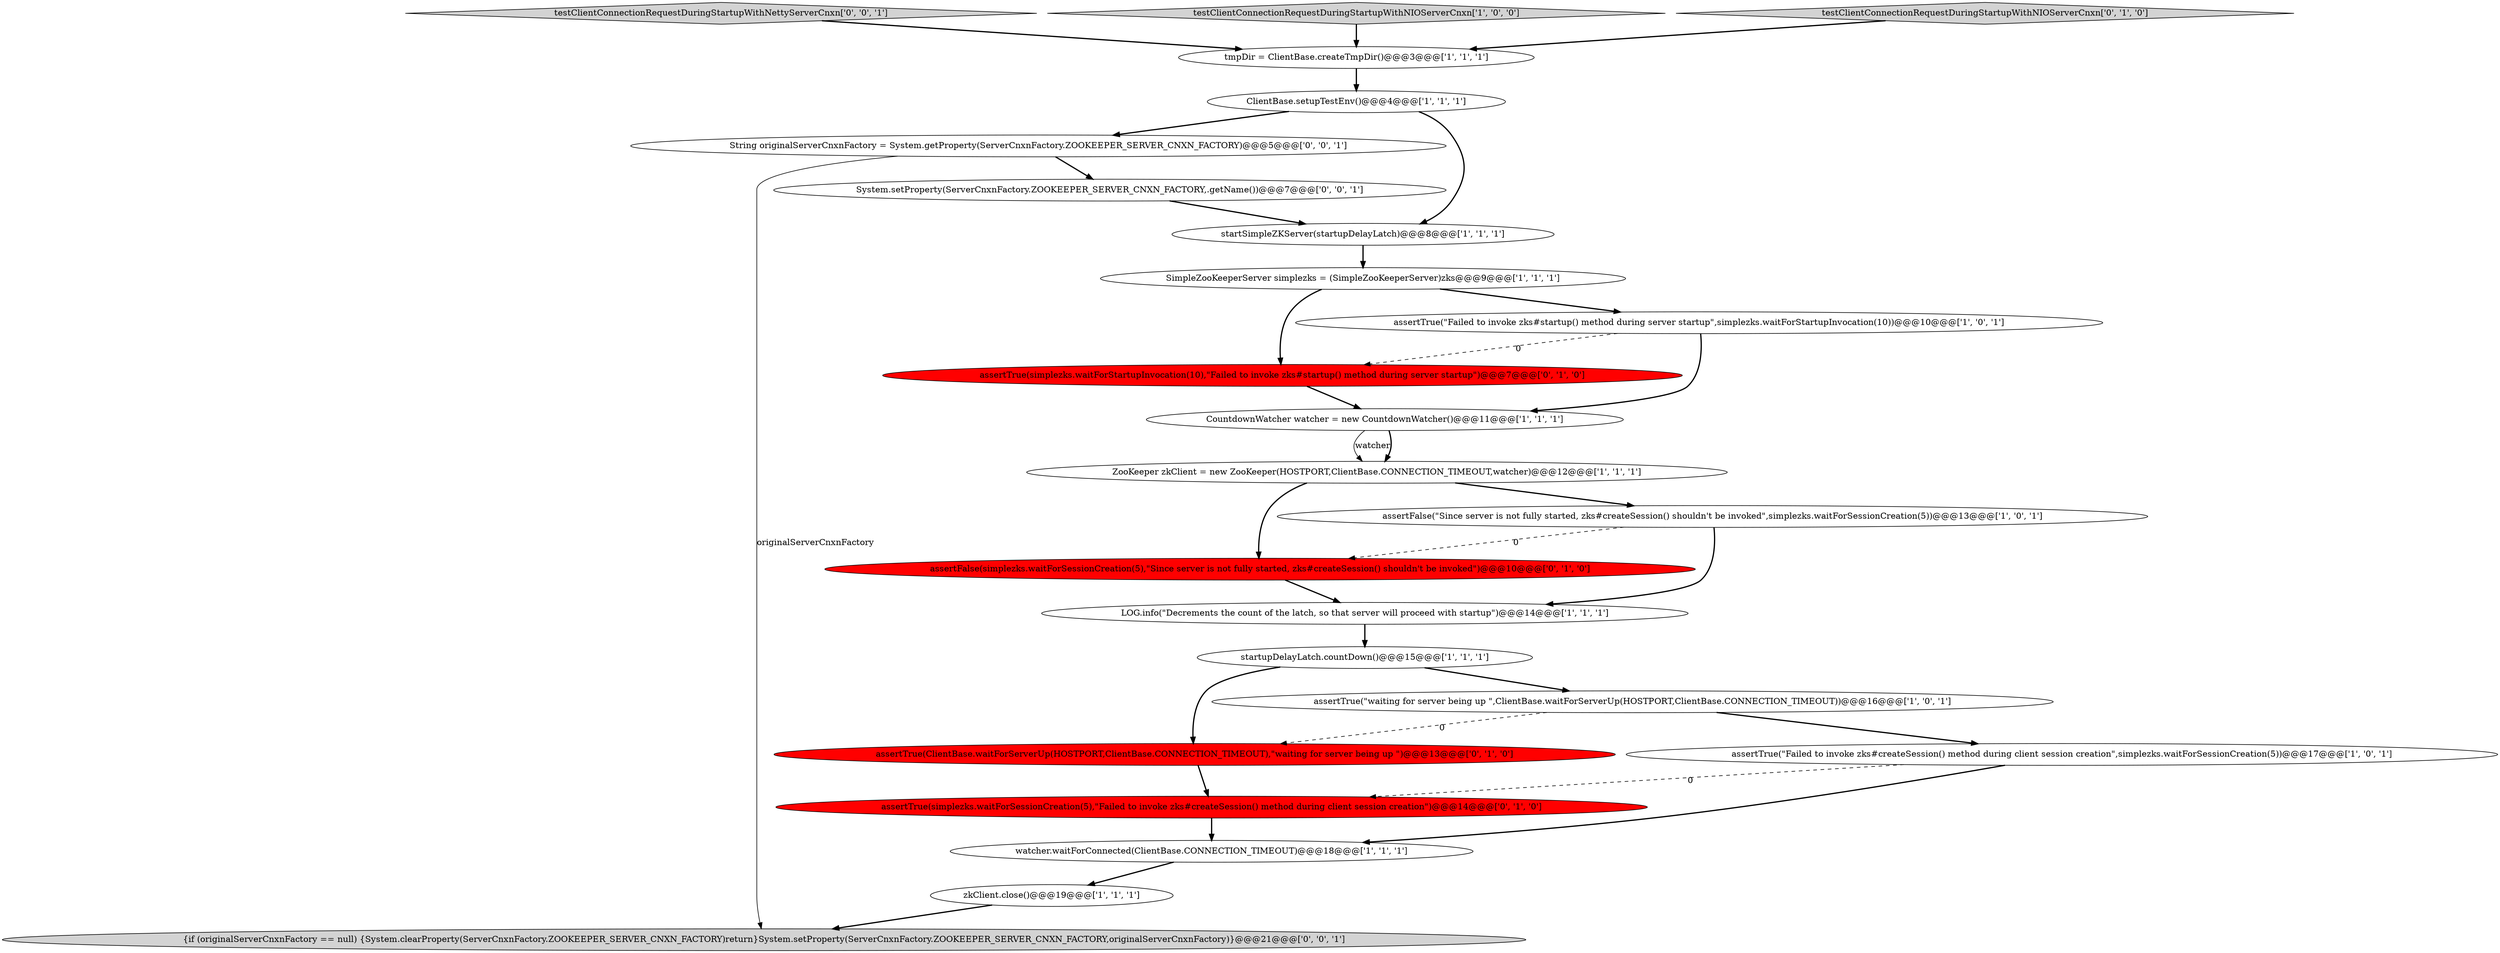 digraph {
16 [style = filled, label = "assertFalse(simplezks.waitForSessionCreation(5),\"Since server is not fully started, zks#createSession() shouldn't be invoked\")@@@10@@@['0', '1', '0']", fillcolor = red, shape = ellipse image = "AAA1AAABBB2BBB"];
23 [style = filled, label = "{if (originalServerCnxnFactory == null) {System.clearProperty(ServerCnxnFactory.ZOOKEEPER_SERVER_CNXN_FACTORY)return}System.setProperty(ServerCnxnFactory.ZOOKEEPER_SERVER_CNXN_FACTORY,originalServerCnxnFactory)}@@@21@@@['0', '0', '1']", fillcolor = lightgray, shape = ellipse image = "AAA0AAABBB3BBB"];
20 [style = filled, label = "System.setProperty(ServerCnxnFactory.ZOOKEEPER_SERVER_CNXN_FACTORY,.getName())@@@7@@@['0', '0', '1']", fillcolor = white, shape = ellipse image = "AAA0AAABBB3BBB"];
18 [style = filled, label = "assertTrue(simplezks.waitForStartupInvocation(10),\"Failed to invoke zks#startup() method during server startup\")@@@7@@@['0', '1', '0']", fillcolor = red, shape = ellipse image = "AAA1AAABBB2BBB"];
17 [style = filled, label = "assertTrue(simplezks.waitForSessionCreation(5),\"Failed to invoke zks#createSession() method during client session creation\")@@@14@@@['0', '1', '0']", fillcolor = red, shape = ellipse image = "AAA1AAABBB2BBB"];
9 [style = filled, label = "SimpleZooKeeperServer simplezks = (SimpleZooKeeperServer)zks@@@9@@@['1', '1', '1']", fillcolor = white, shape = ellipse image = "AAA0AAABBB1BBB"];
5 [style = filled, label = "CountdownWatcher watcher = new CountdownWatcher()@@@11@@@['1', '1', '1']", fillcolor = white, shape = ellipse image = "AAA0AAABBB1BBB"];
11 [style = filled, label = "assertTrue(\"Failed to invoke zks#createSession() method during client session creation\",simplezks.waitForSessionCreation(5))@@@17@@@['1', '0', '1']", fillcolor = white, shape = ellipse image = "AAA0AAABBB1BBB"];
0 [style = filled, label = "assertTrue(\"Failed to invoke zks#startup() method during server startup\",simplezks.waitForStartupInvocation(10))@@@10@@@['1', '0', '1']", fillcolor = white, shape = ellipse image = "AAA0AAABBB1BBB"];
2 [style = filled, label = "LOG.info(\"Decrements the count of the latch, so that server will proceed with startup\")@@@14@@@['1', '1', '1']", fillcolor = white, shape = ellipse image = "AAA0AAABBB1BBB"];
22 [style = filled, label = "testClientConnectionRequestDuringStartupWithNettyServerCnxn['0', '0', '1']", fillcolor = lightgray, shape = diamond image = "AAA0AAABBB3BBB"];
15 [style = filled, label = "assertTrue(ClientBase.waitForServerUp(HOSTPORT,ClientBase.CONNECTION_TIMEOUT),\"waiting for server being up \")@@@13@@@['0', '1', '0']", fillcolor = red, shape = ellipse image = "AAA1AAABBB2BBB"];
13 [style = filled, label = "ClientBase.setupTestEnv()@@@4@@@['1', '1', '1']", fillcolor = white, shape = ellipse image = "AAA0AAABBB1BBB"];
21 [style = filled, label = "String originalServerCnxnFactory = System.getProperty(ServerCnxnFactory.ZOOKEEPER_SERVER_CNXN_FACTORY)@@@5@@@['0', '0', '1']", fillcolor = white, shape = ellipse image = "AAA0AAABBB3BBB"];
1 [style = filled, label = "startupDelayLatch.countDown()@@@15@@@['1', '1', '1']", fillcolor = white, shape = ellipse image = "AAA0AAABBB1BBB"];
10 [style = filled, label = "testClientConnectionRequestDuringStartupWithNIOServerCnxn['1', '0', '0']", fillcolor = lightgray, shape = diamond image = "AAA0AAABBB1BBB"];
3 [style = filled, label = "startSimpleZKServer(startupDelayLatch)@@@8@@@['1', '1', '1']", fillcolor = white, shape = ellipse image = "AAA0AAABBB1BBB"];
14 [style = filled, label = "ZooKeeper zkClient = new ZooKeeper(HOSTPORT,ClientBase.CONNECTION_TIMEOUT,watcher)@@@12@@@['1', '1', '1']", fillcolor = white, shape = ellipse image = "AAA0AAABBB1BBB"];
7 [style = filled, label = "zkClient.close()@@@19@@@['1', '1', '1']", fillcolor = white, shape = ellipse image = "AAA0AAABBB1BBB"];
19 [style = filled, label = "testClientConnectionRequestDuringStartupWithNIOServerCnxn['0', '1', '0']", fillcolor = lightgray, shape = diamond image = "AAA0AAABBB2BBB"];
12 [style = filled, label = "assertTrue(\"waiting for server being up \",ClientBase.waitForServerUp(HOSTPORT,ClientBase.CONNECTION_TIMEOUT))@@@16@@@['1', '0', '1']", fillcolor = white, shape = ellipse image = "AAA0AAABBB1BBB"];
4 [style = filled, label = "assertFalse(\"Since server is not fully started, zks#createSession() shouldn't be invoked\",simplezks.waitForSessionCreation(5))@@@13@@@['1', '0', '1']", fillcolor = white, shape = ellipse image = "AAA0AAABBB1BBB"];
8 [style = filled, label = "tmpDir = ClientBase.createTmpDir()@@@3@@@['1', '1', '1']", fillcolor = white, shape = ellipse image = "AAA0AAABBB1BBB"];
6 [style = filled, label = "watcher.waitForConnected(ClientBase.CONNECTION_TIMEOUT)@@@18@@@['1', '1', '1']", fillcolor = white, shape = ellipse image = "AAA0AAABBB1BBB"];
14->16 [style = bold, label=""];
4->16 [style = dashed, label="0"];
9->0 [style = bold, label=""];
17->6 [style = bold, label=""];
2->1 [style = bold, label=""];
1->15 [style = bold, label=""];
11->6 [style = bold, label=""];
12->11 [style = bold, label=""];
5->14 [style = solid, label="watcher"];
20->3 [style = bold, label=""];
4->2 [style = bold, label=""];
11->17 [style = dashed, label="0"];
5->14 [style = bold, label=""];
16->2 [style = bold, label=""];
19->8 [style = bold, label=""];
22->8 [style = bold, label=""];
3->9 [style = bold, label=""];
15->17 [style = bold, label=""];
9->18 [style = bold, label=""];
21->20 [style = bold, label=""];
13->3 [style = bold, label=""];
10->8 [style = bold, label=""];
18->5 [style = bold, label=""];
7->23 [style = bold, label=""];
1->12 [style = bold, label=""];
12->15 [style = dashed, label="0"];
0->18 [style = dashed, label="0"];
6->7 [style = bold, label=""];
13->21 [style = bold, label=""];
21->23 [style = solid, label="originalServerCnxnFactory"];
8->13 [style = bold, label=""];
0->5 [style = bold, label=""];
14->4 [style = bold, label=""];
}
